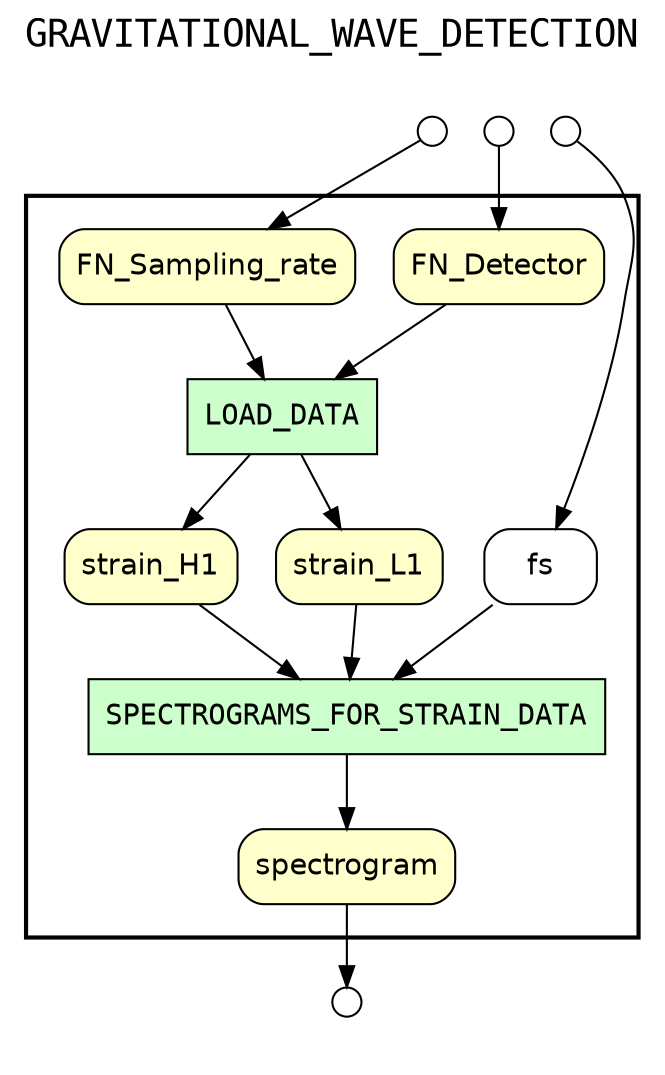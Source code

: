 
digraph yw_data_view {
rankdir=TB
fontname=Courier; fontsize=18; labelloc=t
label="GRAVITATIONAL_WAVE_DETECTION"
subgraph cluster_workflow { label=""; color=black; penwidth=2
subgraph cluster_workflow_inner { label=""; color=white
node[shape=box style="filled" fillcolor="#CCFFCC" peripheries=1 fontname=Courier]
LOAD_DATA
SPECTROGRAMS_FOR_STRAIN_DATA
node[shape=box style="filled" fillcolor="#CCFFCC" peripheries=1 fontname=Courier]
node[shape=box style="rounded,filled" fillcolor="#FFFFCC" peripheries=1 fontname=Helvetica]
FN_Detector
FN_Sampling_rate
strain_H1
strain_L1
spectrogram
node[shape=box style="rounded,filled" fillcolor="#FFFFFF" peripheries=1 fontname=Helvetica]
fs
}}
subgraph cluster_inflows { label=""; color=white; penwidth=2
subgraph cluster_inflows_inner { label=""; color=white
node[shape=circle fillcolor="#FFFFFF" peripheries=1 width=0.2]
fs_inflow [label=""]
FN_Detector_inflow [label=""]
FN_Sampling_rate_inflow [label=""]
}}
subgraph cluster_outflows { label=""; color=white; penwidth=2
subgraph cluster_outflows_inner { label=""; color=white
node[shape=circle fillcolor="#FFFFFF" peripheries=1 width=0.2]
spectrogram_outflow [label=""]
}}
fs -> SPECTROGRAMS_FOR_STRAIN_DATA
strain_L1 -> SPECTROGRAMS_FOR_STRAIN_DATA
strain_H1 -> SPECTROGRAMS_FOR_STRAIN_DATA
FN_Sampling_rate -> LOAD_DATA
FN_Detector -> LOAD_DATA
LOAD_DATA -> strain_H1
LOAD_DATA -> strain_L1
SPECTROGRAMS_FOR_STRAIN_DATA -> spectrogram
fs_inflow -> fs
FN_Detector_inflow -> FN_Detector
FN_Sampling_rate_inflow -> FN_Sampling_rate
spectrogram -> spectrogram_outflow
}

